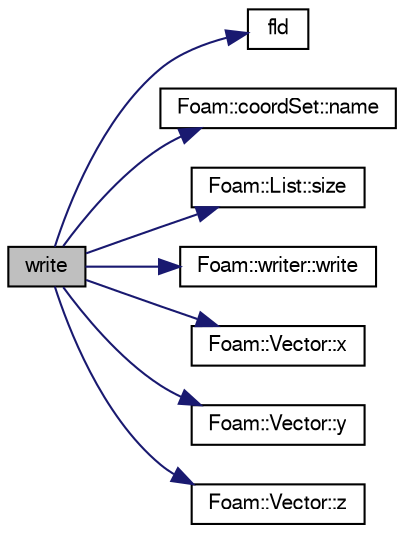 digraph "write"
{
  bgcolor="transparent";
  edge [fontname="FreeSans",fontsize="10",labelfontname="FreeSans",labelfontsize="10"];
  node [fontname="FreeSans",fontsize="10",shape=record];
  rankdir="LR";
  Node28 [label="write",height=0.2,width=0.4,color="black", fillcolor="grey75", style="filled", fontcolor="black"];
  Node28 -> Node29 [color="midnightblue",fontsize="10",style="solid",fontname="FreeSans"];
  Node29 [label="fld",height=0.2,width=0.4,color="black",URL="$a18899.html#a378472d1f8b33eeefbda63a947476c8c"];
  Node28 -> Node30 [color="midnightblue",fontsize="10",style="solid",fontname="FreeSans"];
  Node30 [label="Foam::coordSet::name",height=0.2,width=0.4,color="black",URL="$a21846.html#acc80e00a8ac919288fb55bd14cc88bf6"];
  Node28 -> Node31 [color="midnightblue",fontsize="10",style="solid",fontname="FreeSans"];
  Node31 [label="Foam::List::size",height=0.2,width=0.4,color="black",URL="$a25694.html#a8a5f6fa29bd4b500caf186f60245b384",tooltip="Override size to be inconsistent with allocated storage. "];
  Node28 -> Node32 [color="midnightblue",fontsize="10",style="solid",fontname="FreeSans"];
  Node32 [label="Foam::writer::write",height=0.2,width=0.4,color="black",URL="$a21878.html#ae5a45e9d738795559514c9f139779ba3",tooltip="General entry point for writing. "];
  Node28 -> Node33 [color="midnightblue",fontsize="10",style="solid",fontname="FreeSans"];
  Node33 [label="Foam::Vector::x",height=0.2,width=0.4,color="black",URL="$a28442.html#a63327976e5a8359700064a02ae22548e"];
  Node28 -> Node34 [color="midnightblue",fontsize="10",style="solid",fontname="FreeSans"];
  Node34 [label="Foam::Vector::y",height=0.2,width=0.4,color="black",URL="$a28442.html#a1ee865f676fbac703a49c6654dd3ad74"];
  Node28 -> Node35 [color="midnightblue",fontsize="10",style="solid",fontname="FreeSans"];
  Node35 [label="Foam::Vector::z",height=0.2,width=0.4,color="black",URL="$a28442.html#a1c8320b15610de211ec70ef966581423"];
}
